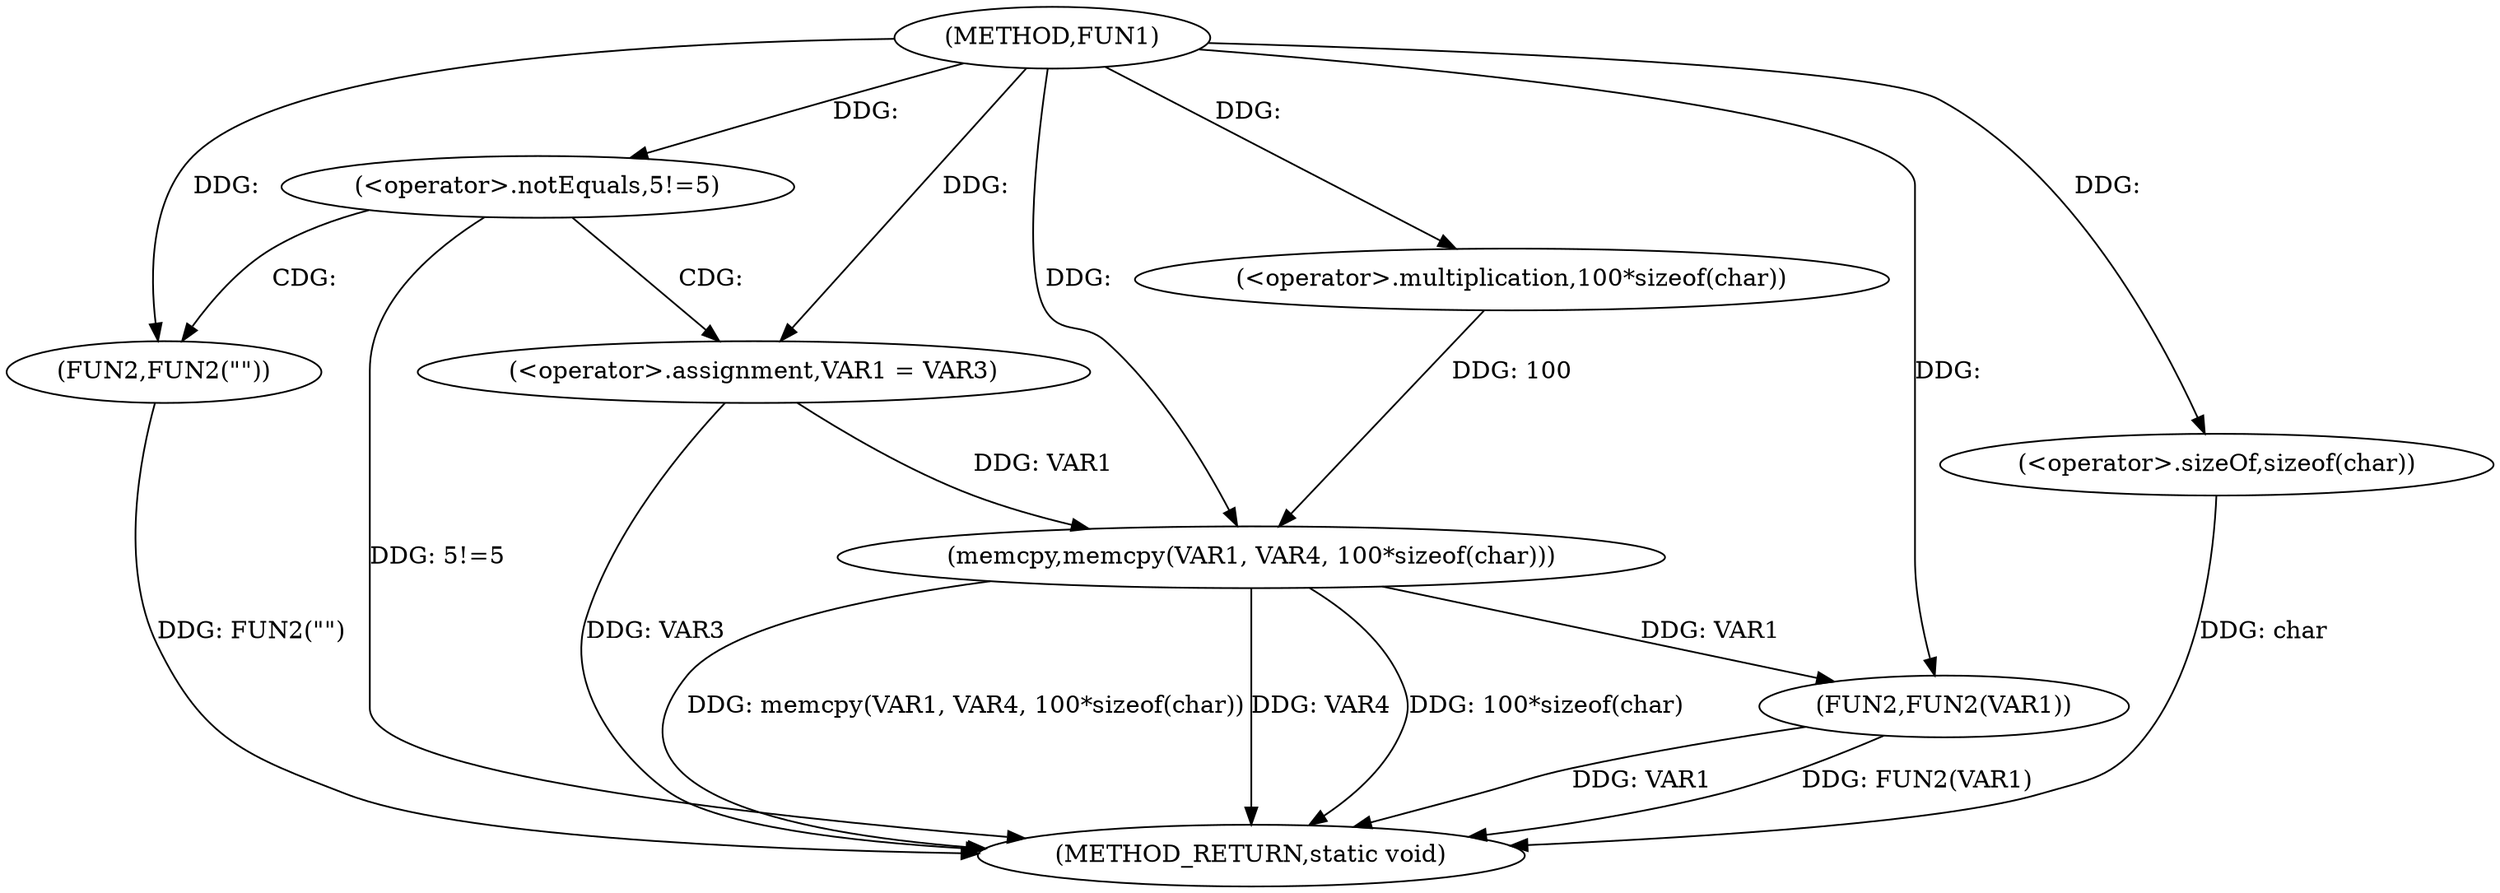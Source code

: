 digraph FUN1 {  
"1000100" [label = "(METHOD,FUN1)" ]
"1000128" [label = "(METHOD_RETURN,static void)" ]
"1000106" [label = "(<operator>.notEquals,5!=5)" ]
"1000110" [label = "(FUN2,FUN2(\"\"))" ]
"1000114" [label = "(<operator>.assignment,VAR1 = VAR3)" ]
"1000119" [label = "(memcpy,memcpy(VAR1, VAR4, 100*sizeof(char)))" ]
"1000122" [label = "(<operator>.multiplication,100*sizeof(char))" ]
"1000124" [label = "(<operator>.sizeOf,sizeof(char))" ]
"1000126" [label = "(FUN2,FUN2(VAR1))" ]
  "1000126" -> "1000128"  [ label = "DDG: FUN2(VAR1)"] 
  "1000124" -> "1000128"  [ label = "DDG: char"] 
  "1000119" -> "1000128"  [ label = "DDG: VAR4"] 
  "1000126" -> "1000128"  [ label = "DDG: VAR1"] 
  "1000110" -> "1000128"  [ label = "DDG: FUN2(\"\")"] 
  "1000119" -> "1000128"  [ label = "DDG: 100*sizeof(char)"] 
  "1000119" -> "1000128"  [ label = "DDG: memcpy(VAR1, VAR4, 100*sizeof(char))"] 
  "1000114" -> "1000128"  [ label = "DDG: VAR3"] 
  "1000106" -> "1000128"  [ label = "DDG: 5!=5"] 
  "1000100" -> "1000106"  [ label = "DDG: "] 
  "1000100" -> "1000110"  [ label = "DDG: "] 
  "1000100" -> "1000114"  [ label = "DDG: "] 
  "1000114" -> "1000119"  [ label = "DDG: VAR1"] 
  "1000100" -> "1000119"  [ label = "DDG: "] 
  "1000122" -> "1000119"  [ label = "DDG: 100"] 
  "1000100" -> "1000122"  [ label = "DDG: "] 
  "1000100" -> "1000124"  [ label = "DDG: "] 
  "1000119" -> "1000126"  [ label = "DDG: VAR1"] 
  "1000100" -> "1000126"  [ label = "DDG: "] 
  "1000106" -> "1000110"  [ label = "CDG: "] 
  "1000106" -> "1000114"  [ label = "CDG: "] 
}
